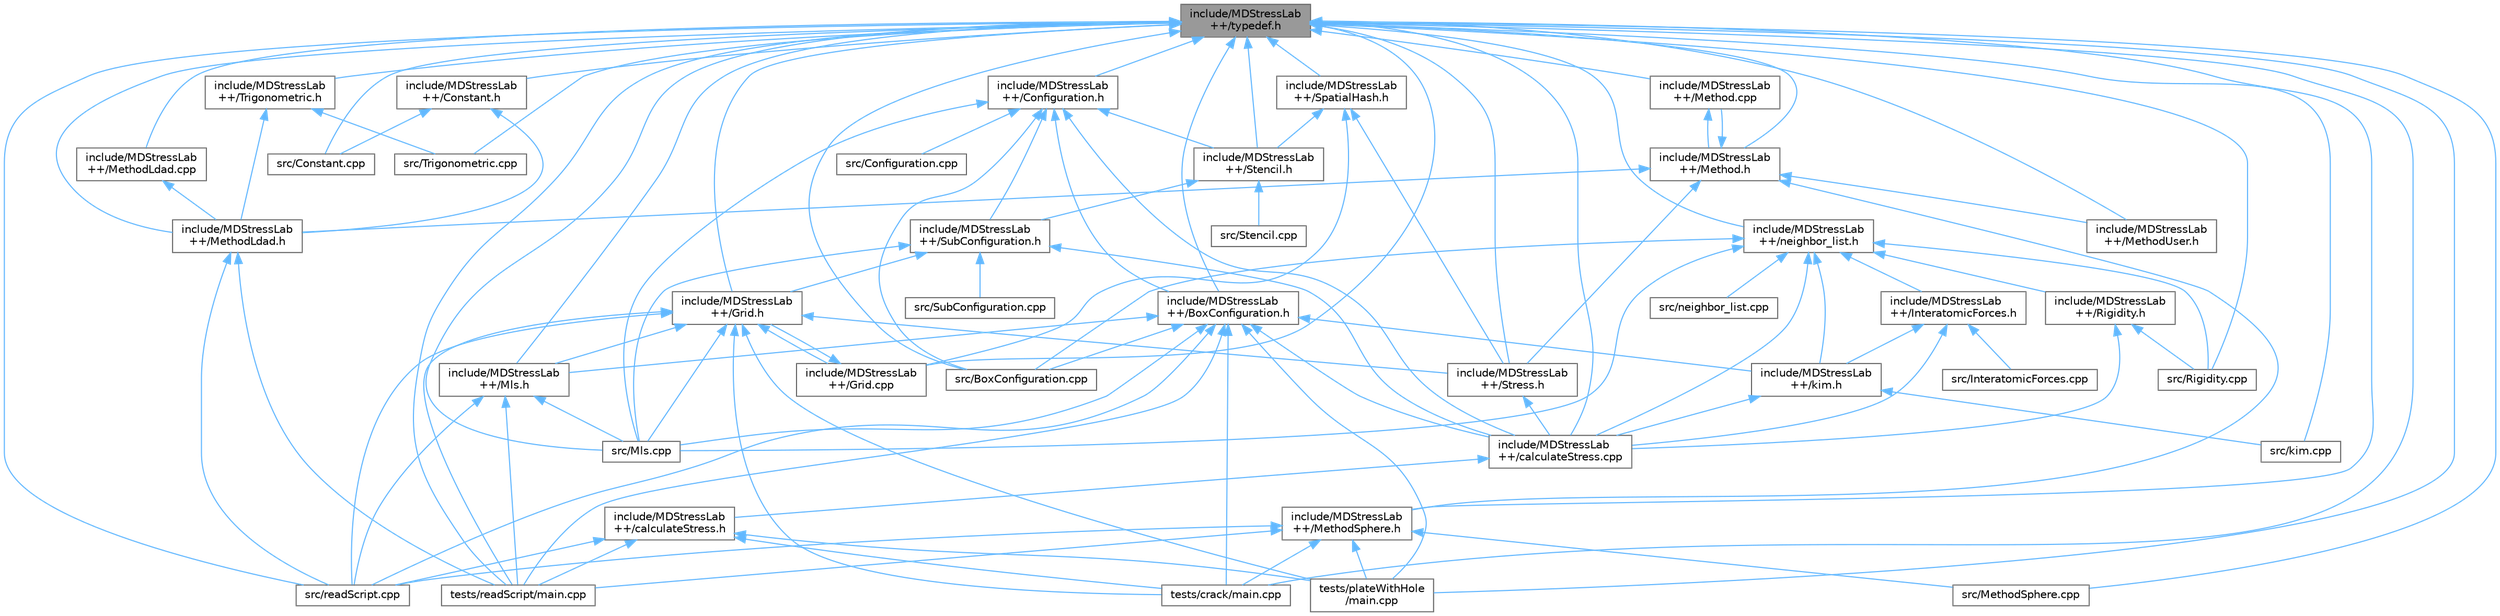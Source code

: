 digraph "include/MDStressLab++/typedef.h"
{
 // LATEX_PDF_SIZE
  bgcolor="transparent";
  edge [fontname=Helvetica,fontsize=10,labelfontname=Helvetica,labelfontsize=10];
  node [fontname=Helvetica,fontsize=10,shape=box,height=0.2,width=0.4];
  Node1 [id="Node000001",label="include/MDStressLab\l++/typedef.h",height=0.2,width=0.4,color="gray40", fillcolor="grey60", style="filled", fontcolor="black",tooltip=" "];
  Node1 -> Node2 [id="edge1_Node000001_Node000002",dir="back",color="steelblue1",style="solid",tooltip=" "];
  Node2 [id="Node000002",label="include/MDStressLab\l++/BoxConfiguration.h",height=0.2,width=0.4,color="grey40", fillcolor="white", style="filled",URL="$BoxConfiguration_8h.html",tooltip=" "];
  Node2 -> Node3 [id="edge2_Node000002_Node000003",dir="back",color="steelblue1",style="solid",tooltip=" "];
  Node3 [id="Node000003",label="include/MDStressLab\l++/Mls.h",height=0.2,width=0.4,color="grey40", fillcolor="white", style="filled",URL="$Mls_8h.html",tooltip=" "];
  Node3 -> Node4 [id="edge3_Node000003_Node000004",dir="back",color="steelblue1",style="solid",tooltip=" "];
  Node4 [id="Node000004",label="src/Mls.cpp",height=0.2,width=0.4,color="grey40", fillcolor="white", style="filled",URL="$Mls_8cpp.html",tooltip=" "];
  Node3 -> Node5 [id="edge4_Node000003_Node000005",dir="back",color="steelblue1",style="solid",tooltip=" "];
  Node5 [id="Node000005",label="src/readScript.cpp",height=0.2,width=0.4,color="grey40", fillcolor="white", style="filled",URL="$readScript_8cpp.html",tooltip=" "];
  Node3 -> Node6 [id="edge5_Node000003_Node000006",dir="back",color="steelblue1",style="solid",tooltip=" "];
  Node6 [id="Node000006",label="tests/readScript/main.cpp",height=0.2,width=0.4,color="grey40", fillcolor="white", style="filled",URL="$readScript_2main_8cpp.html",tooltip=" "];
  Node2 -> Node7 [id="edge6_Node000002_Node000007",dir="back",color="steelblue1",style="solid",tooltip=" "];
  Node7 [id="Node000007",label="include/MDStressLab\l++/calculateStress.cpp",height=0.2,width=0.4,color="grey40", fillcolor="white", style="filled",URL="$calculateStress_8cpp.html",tooltip=" "];
  Node7 -> Node8 [id="edge7_Node000007_Node000008",dir="back",color="steelblue1",style="solid",tooltip=" "];
  Node8 [id="Node000008",label="include/MDStressLab\l++/calculateStress.h",height=0.2,width=0.4,color="grey40", fillcolor="white", style="filled",URL="$calculateStress_8h.html",tooltip=" "];
  Node8 -> Node5 [id="edge8_Node000008_Node000005",dir="back",color="steelblue1",style="solid",tooltip=" "];
  Node8 -> Node9 [id="edge9_Node000008_Node000009",dir="back",color="steelblue1",style="solid",tooltip=" "];
  Node9 [id="Node000009",label="tests/crack/main.cpp",height=0.2,width=0.4,color="grey40", fillcolor="white", style="filled",URL="$crack_2main_8cpp.html",tooltip=" "];
  Node8 -> Node10 [id="edge10_Node000008_Node000010",dir="back",color="steelblue1",style="solid",tooltip=" "];
  Node10 [id="Node000010",label="tests/plateWithHole\l/main.cpp",height=0.2,width=0.4,color="grey40", fillcolor="white", style="filled",URL="$plateWithHole_2main_8cpp.html",tooltip=" "];
  Node8 -> Node6 [id="edge11_Node000008_Node000006",dir="back",color="steelblue1",style="solid",tooltip=" "];
  Node2 -> Node11 [id="edge12_Node000002_Node000011",dir="back",color="steelblue1",style="solid",tooltip=" "];
  Node11 [id="Node000011",label="include/MDStressLab\l++/kim.h",height=0.2,width=0.4,color="grey40", fillcolor="white", style="filled",URL="$kim_8h.html",tooltip=" "];
  Node11 -> Node7 [id="edge13_Node000011_Node000007",dir="back",color="steelblue1",style="solid",tooltip=" "];
  Node11 -> Node12 [id="edge14_Node000011_Node000012",dir="back",color="steelblue1",style="solid",tooltip=" "];
  Node12 [id="Node000012",label="src/kim.cpp",height=0.2,width=0.4,color="grey40", fillcolor="white", style="filled",URL="$kim_8cpp.html",tooltip=" "];
  Node2 -> Node13 [id="edge15_Node000002_Node000013",dir="back",color="steelblue1",style="solid",tooltip=" "];
  Node13 [id="Node000013",label="src/BoxConfiguration.cpp",height=0.2,width=0.4,color="grey40", fillcolor="white", style="filled",URL="$BoxConfiguration_8cpp.html",tooltip=" "];
  Node2 -> Node4 [id="edge16_Node000002_Node000004",dir="back",color="steelblue1",style="solid",tooltip=" "];
  Node2 -> Node5 [id="edge17_Node000002_Node000005",dir="back",color="steelblue1",style="solid",tooltip=" "];
  Node2 -> Node9 [id="edge18_Node000002_Node000009",dir="back",color="steelblue1",style="solid",tooltip=" "];
  Node2 -> Node10 [id="edge19_Node000002_Node000010",dir="back",color="steelblue1",style="solid",tooltip=" "];
  Node2 -> Node6 [id="edge20_Node000002_Node000006",dir="back",color="steelblue1",style="solid",tooltip=" "];
  Node1 -> Node14 [id="edge21_Node000001_Node000014",dir="back",color="steelblue1",style="solid",tooltip=" "];
  Node14 [id="Node000014",label="include/MDStressLab\l++/Configuration.h",height=0.2,width=0.4,color="grey40", fillcolor="white", style="filled",URL="$Configuration_8h.html",tooltip=" "];
  Node14 -> Node2 [id="edge22_Node000014_Node000002",dir="back",color="steelblue1",style="solid",tooltip=" "];
  Node14 -> Node15 [id="edge23_Node000014_Node000015",dir="back",color="steelblue1",style="solid",tooltip=" "];
  Node15 [id="Node000015",label="include/MDStressLab\l++/Stencil.h",height=0.2,width=0.4,color="grey40", fillcolor="white", style="filled",URL="$Stencil_8h.html",tooltip=" "];
  Node15 -> Node16 [id="edge24_Node000015_Node000016",dir="back",color="steelblue1",style="solid",tooltip=" "];
  Node16 [id="Node000016",label="include/MDStressLab\l++/SubConfiguration.h",height=0.2,width=0.4,color="grey40", fillcolor="white", style="filled",URL="$SubConfiguration_8h.html",tooltip=" "];
  Node16 -> Node17 [id="edge25_Node000016_Node000017",dir="back",color="steelblue1",style="solid",tooltip=" "];
  Node17 [id="Node000017",label="include/MDStressLab\l++/Grid.h",height=0.2,width=0.4,color="grey40", fillcolor="white", style="filled",URL="$Grid_8h.html",tooltip=" "];
  Node17 -> Node18 [id="edge26_Node000017_Node000018",dir="back",color="steelblue1",style="solid",tooltip=" "];
  Node18 [id="Node000018",label="include/MDStressLab\l++/Grid.cpp",height=0.2,width=0.4,color="grey40", fillcolor="white", style="filled",URL="$Grid_8cpp.html",tooltip=" "];
  Node18 -> Node17 [id="edge27_Node000018_Node000017",dir="back",color="steelblue1",style="solid",tooltip=" "];
  Node17 -> Node3 [id="edge28_Node000017_Node000003",dir="back",color="steelblue1",style="solid",tooltip=" "];
  Node17 -> Node19 [id="edge29_Node000017_Node000019",dir="back",color="steelblue1",style="solid",tooltip=" "];
  Node19 [id="Node000019",label="include/MDStressLab\l++/Stress.h",height=0.2,width=0.4,color="grey40", fillcolor="white", style="filled",URL="$Stress_8h.html",tooltip=" "];
  Node19 -> Node7 [id="edge30_Node000019_Node000007",dir="back",color="steelblue1",style="solid",tooltip=" "];
  Node17 -> Node4 [id="edge31_Node000017_Node000004",dir="back",color="steelblue1",style="solid",tooltip=" "];
  Node17 -> Node5 [id="edge32_Node000017_Node000005",dir="back",color="steelblue1",style="solid",tooltip=" "];
  Node17 -> Node9 [id="edge33_Node000017_Node000009",dir="back",color="steelblue1",style="solid",tooltip=" "];
  Node17 -> Node10 [id="edge34_Node000017_Node000010",dir="back",color="steelblue1",style="solid",tooltip=" "];
  Node17 -> Node6 [id="edge35_Node000017_Node000006",dir="back",color="steelblue1",style="solid",tooltip=" "];
  Node16 -> Node7 [id="edge36_Node000016_Node000007",dir="back",color="steelblue1",style="solid",tooltip=" "];
  Node16 -> Node4 [id="edge37_Node000016_Node000004",dir="back",color="steelblue1",style="solid",tooltip=" "];
  Node16 -> Node20 [id="edge38_Node000016_Node000020",dir="back",color="steelblue1",style="solid",tooltip=" "];
  Node20 [id="Node000020",label="src/SubConfiguration.cpp",height=0.2,width=0.4,color="grey40", fillcolor="white", style="filled",URL="$SubConfiguration_8cpp.html",tooltip=" "];
  Node15 -> Node21 [id="edge39_Node000015_Node000021",dir="back",color="steelblue1",style="solid",tooltip=" "];
  Node21 [id="Node000021",label="src/Stencil.cpp",height=0.2,width=0.4,color="grey40", fillcolor="white", style="filled",URL="$Stencil_8cpp.html",tooltip=" "];
  Node14 -> Node16 [id="edge40_Node000014_Node000016",dir="back",color="steelblue1",style="solid",tooltip=" "];
  Node14 -> Node7 [id="edge41_Node000014_Node000007",dir="back",color="steelblue1",style="solid",tooltip=" "];
  Node14 -> Node13 [id="edge42_Node000014_Node000013",dir="back",color="steelblue1",style="solid",tooltip=" "];
  Node14 -> Node22 [id="edge43_Node000014_Node000022",dir="back",color="steelblue1",style="solid",tooltip=" "];
  Node22 [id="Node000022",label="src/Configuration.cpp",height=0.2,width=0.4,color="grey40", fillcolor="white", style="filled",URL="$Configuration_8cpp.html",tooltip=" "];
  Node14 -> Node4 [id="edge44_Node000014_Node000004",dir="back",color="steelblue1",style="solid",tooltip=" "];
  Node1 -> Node23 [id="edge45_Node000001_Node000023",dir="back",color="steelblue1",style="solid",tooltip=" "];
  Node23 [id="Node000023",label="include/MDStressLab\l++/Constant.h",height=0.2,width=0.4,color="grey40", fillcolor="white", style="filled",URL="$Constant_8h.html",tooltip=" "];
  Node23 -> Node24 [id="edge46_Node000023_Node000024",dir="back",color="steelblue1",style="solid",tooltip=" "];
  Node24 [id="Node000024",label="include/MDStressLab\l++/MethodLdad.h",height=0.2,width=0.4,color="grey40", fillcolor="white", style="filled",URL="$MethodLdad_8h.html",tooltip=" "];
  Node24 -> Node5 [id="edge47_Node000024_Node000005",dir="back",color="steelblue1",style="solid",tooltip=" "];
  Node24 -> Node6 [id="edge48_Node000024_Node000006",dir="back",color="steelblue1",style="solid",tooltip=" "];
  Node23 -> Node25 [id="edge49_Node000023_Node000025",dir="back",color="steelblue1",style="solid",tooltip=" "];
  Node25 [id="Node000025",label="src/Constant.cpp",height=0.2,width=0.4,color="grey40", fillcolor="white", style="filled",URL="$Constant_8cpp.html",tooltip=" "];
  Node1 -> Node18 [id="edge50_Node000001_Node000018",dir="back",color="steelblue1",style="solid",tooltip=" "];
  Node1 -> Node17 [id="edge51_Node000001_Node000017",dir="back",color="steelblue1",style="solid",tooltip=" "];
  Node1 -> Node26 [id="edge52_Node000001_Node000026",dir="back",color="steelblue1",style="solid",tooltip=" "];
  Node26 [id="Node000026",label="include/MDStressLab\l++/Method.cpp",height=0.2,width=0.4,color="grey40", fillcolor="white", style="filled",URL="$Method_8cpp.html",tooltip=" "];
  Node26 -> Node27 [id="edge53_Node000026_Node000027",dir="back",color="steelblue1",style="solid",tooltip=" "];
  Node27 [id="Node000027",label="include/MDStressLab\l++/Method.h",height=0.2,width=0.4,color="grey40", fillcolor="white", style="filled",URL="$Method_8h.html",tooltip=" "];
  Node27 -> Node26 [id="edge54_Node000027_Node000026",dir="back",color="steelblue1",style="solid",tooltip=" "];
  Node27 -> Node24 [id="edge55_Node000027_Node000024",dir="back",color="steelblue1",style="solid",tooltip=" "];
  Node27 -> Node28 [id="edge56_Node000027_Node000028",dir="back",color="steelblue1",style="solid",tooltip=" "];
  Node28 [id="Node000028",label="include/MDStressLab\l++/MethodSphere.h",height=0.2,width=0.4,color="grey40", fillcolor="white", style="filled",URL="$MethodSphere_8h.html",tooltip=" "];
  Node28 -> Node29 [id="edge57_Node000028_Node000029",dir="back",color="steelblue1",style="solid",tooltip=" "];
  Node29 [id="Node000029",label="src/MethodSphere.cpp",height=0.2,width=0.4,color="grey40", fillcolor="white", style="filled",URL="$MethodSphere_8cpp.html",tooltip=" "];
  Node28 -> Node5 [id="edge58_Node000028_Node000005",dir="back",color="steelblue1",style="solid",tooltip=" "];
  Node28 -> Node9 [id="edge59_Node000028_Node000009",dir="back",color="steelblue1",style="solid",tooltip=" "];
  Node28 -> Node10 [id="edge60_Node000028_Node000010",dir="back",color="steelblue1",style="solid",tooltip=" "];
  Node28 -> Node6 [id="edge61_Node000028_Node000006",dir="back",color="steelblue1",style="solid",tooltip=" "];
  Node27 -> Node30 [id="edge62_Node000027_Node000030",dir="back",color="steelblue1",style="solid",tooltip=" "];
  Node30 [id="Node000030",label="include/MDStressLab\l++/MethodUser.h",height=0.2,width=0.4,color="grey40", fillcolor="white", style="filled",URL="$MethodUser_8h.html",tooltip=" "];
  Node27 -> Node19 [id="edge63_Node000027_Node000019",dir="back",color="steelblue1",style="solid",tooltip=" "];
  Node1 -> Node27 [id="edge64_Node000001_Node000027",dir="back",color="steelblue1",style="solid",tooltip=" "];
  Node1 -> Node31 [id="edge65_Node000001_Node000031",dir="back",color="steelblue1",style="solid",tooltip=" "];
  Node31 [id="Node000031",label="include/MDStressLab\l++/MethodLdad.cpp",height=0.2,width=0.4,color="grey40", fillcolor="white", style="filled",URL="$MethodLdad_8cpp.html",tooltip=" "];
  Node31 -> Node24 [id="edge66_Node000031_Node000024",dir="back",color="steelblue1",style="solid",tooltip=" "];
  Node1 -> Node24 [id="edge67_Node000001_Node000024",dir="back",color="steelblue1",style="solid",tooltip=" "];
  Node1 -> Node28 [id="edge68_Node000001_Node000028",dir="back",color="steelblue1",style="solid",tooltip=" "];
  Node1 -> Node30 [id="edge69_Node000001_Node000030",dir="back",color="steelblue1",style="solid",tooltip=" "];
  Node1 -> Node3 [id="edge70_Node000001_Node000003",dir="back",color="steelblue1",style="solid",tooltip=" "];
  Node1 -> Node32 [id="edge71_Node000001_Node000032",dir="back",color="steelblue1",style="solid",tooltip=" "];
  Node32 [id="Node000032",label="include/MDStressLab\l++/SpatialHash.h",height=0.2,width=0.4,color="grey40", fillcolor="white", style="filled",URL="$SpatialHash_8h.html",tooltip=" "];
  Node32 -> Node18 [id="edge72_Node000032_Node000018",dir="back",color="steelblue1",style="solid",tooltip=" "];
  Node32 -> Node15 [id="edge73_Node000032_Node000015",dir="back",color="steelblue1",style="solid",tooltip=" "];
  Node32 -> Node19 [id="edge74_Node000032_Node000019",dir="back",color="steelblue1",style="solid",tooltip=" "];
  Node1 -> Node15 [id="edge75_Node000001_Node000015",dir="back",color="steelblue1",style="solid",tooltip=" "];
  Node1 -> Node19 [id="edge76_Node000001_Node000019",dir="back",color="steelblue1",style="solid",tooltip=" "];
  Node1 -> Node33 [id="edge77_Node000001_Node000033",dir="back",color="steelblue1",style="solid",tooltip=" "];
  Node33 [id="Node000033",label="include/MDStressLab\l++/Trigonometric.h",height=0.2,width=0.4,color="grey40", fillcolor="white", style="filled",URL="$Trigonometric_8h.html",tooltip=" "];
  Node33 -> Node24 [id="edge78_Node000033_Node000024",dir="back",color="steelblue1",style="solid",tooltip=" "];
  Node33 -> Node34 [id="edge79_Node000033_Node000034",dir="back",color="steelblue1",style="solid",tooltip=" "];
  Node34 [id="Node000034",label="src/Trigonometric.cpp",height=0.2,width=0.4,color="grey40", fillcolor="white", style="filled",URL="$Trigonometric_8cpp.html",tooltip=" "];
  Node1 -> Node7 [id="edge80_Node000001_Node000007",dir="back",color="steelblue1",style="solid",tooltip=" "];
  Node1 -> Node35 [id="edge81_Node000001_Node000035",dir="back",color="steelblue1",style="solid",tooltip=" "];
  Node35 [id="Node000035",label="include/MDStressLab\l++/neighbor_list.h",height=0.2,width=0.4,color="grey40", fillcolor="white", style="filled",URL="$neighbor__list_8h.html",tooltip=" "];
  Node35 -> Node36 [id="edge82_Node000035_Node000036",dir="back",color="steelblue1",style="solid",tooltip=" "];
  Node36 [id="Node000036",label="include/MDStressLab\l++/InteratomicForces.h",height=0.2,width=0.4,color="grey40", fillcolor="white", style="filled",URL="$InteratomicForces_8h.html",tooltip=" "];
  Node36 -> Node7 [id="edge83_Node000036_Node000007",dir="back",color="steelblue1",style="solid",tooltip=" "];
  Node36 -> Node11 [id="edge84_Node000036_Node000011",dir="back",color="steelblue1",style="solid",tooltip=" "];
  Node36 -> Node37 [id="edge85_Node000036_Node000037",dir="back",color="steelblue1",style="solid",tooltip=" "];
  Node37 [id="Node000037",label="src/InteratomicForces.cpp",height=0.2,width=0.4,color="grey40", fillcolor="white", style="filled",URL="$InteratomicForces_8cpp.html",tooltip=" "];
  Node35 -> Node38 [id="edge86_Node000035_Node000038",dir="back",color="steelblue1",style="solid",tooltip=" "];
  Node38 [id="Node000038",label="include/MDStressLab\l++/Rigidity.h",height=0.2,width=0.4,color="grey40", fillcolor="white", style="filled",URL="$Rigidity_8h.html",tooltip=" "];
  Node38 -> Node7 [id="edge87_Node000038_Node000007",dir="back",color="steelblue1",style="solid",tooltip=" "];
  Node38 -> Node39 [id="edge88_Node000038_Node000039",dir="back",color="steelblue1",style="solid",tooltip=" "];
  Node39 [id="Node000039",label="src/Rigidity.cpp",height=0.2,width=0.4,color="grey40", fillcolor="white", style="filled",URL="$Rigidity_8cpp.html",tooltip=" "];
  Node35 -> Node7 [id="edge89_Node000035_Node000007",dir="back",color="steelblue1",style="solid",tooltip=" "];
  Node35 -> Node11 [id="edge90_Node000035_Node000011",dir="back",color="steelblue1",style="solid",tooltip=" "];
  Node35 -> Node13 [id="edge91_Node000035_Node000013",dir="back",color="steelblue1",style="solid",tooltip=" "];
  Node35 -> Node4 [id="edge92_Node000035_Node000004",dir="back",color="steelblue1",style="solid",tooltip=" "];
  Node35 -> Node39 [id="edge93_Node000035_Node000039",dir="back",color="steelblue1",style="solid",tooltip=" "];
  Node35 -> Node40 [id="edge94_Node000035_Node000040",dir="back",color="steelblue1",style="solid",tooltip=" "];
  Node40 [id="Node000040",label="src/neighbor_list.cpp",height=0.2,width=0.4,color="grey40", fillcolor="white", style="filled",URL="$neighbor__list_8cpp.html",tooltip=" "];
  Node1 -> Node13 [id="edge95_Node000001_Node000013",dir="back",color="steelblue1",style="solid",tooltip=" "];
  Node1 -> Node25 [id="edge96_Node000001_Node000025",dir="back",color="steelblue1",style="solid",tooltip=" "];
  Node1 -> Node29 [id="edge97_Node000001_Node000029",dir="back",color="steelblue1",style="solid",tooltip=" "];
  Node1 -> Node4 [id="edge98_Node000001_Node000004",dir="back",color="steelblue1",style="solid",tooltip=" "];
  Node1 -> Node39 [id="edge99_Node000001_Node000039",dir="back",color="steelblue1",style="solid",tooltip=" "];
  Node1 -> Node34 [id="edge100_Node000001_Node000034",dir="back",color="steelblue1",style="solid",tooltip=" "];
  Node1 -> Node12 [id="edge101_Node000001_Node000012",dir="back",color="steelblue1",style="solid",tooltip=" "];
  Node1 -> Node5 [id="edge102_Node000001_Node000005",dir="back",color="steelblue1",style="solid",tooltip=" "];
  Node1 -> Node9 [id="edge103_Node000001_Node000009",dir="back",color="steelblue1",style="solid",tooltip=" "];
  Node1 -> Node10 [id="edge104_Node000001_Node000010",dir="back",color="steelblue1",style="solid",tooltip=" "];
  Node1 -> Node6 [id="edge105_Node000001_Node000006",dir="back",color="steelblue1",style="solid",tooltip=" "];
}
